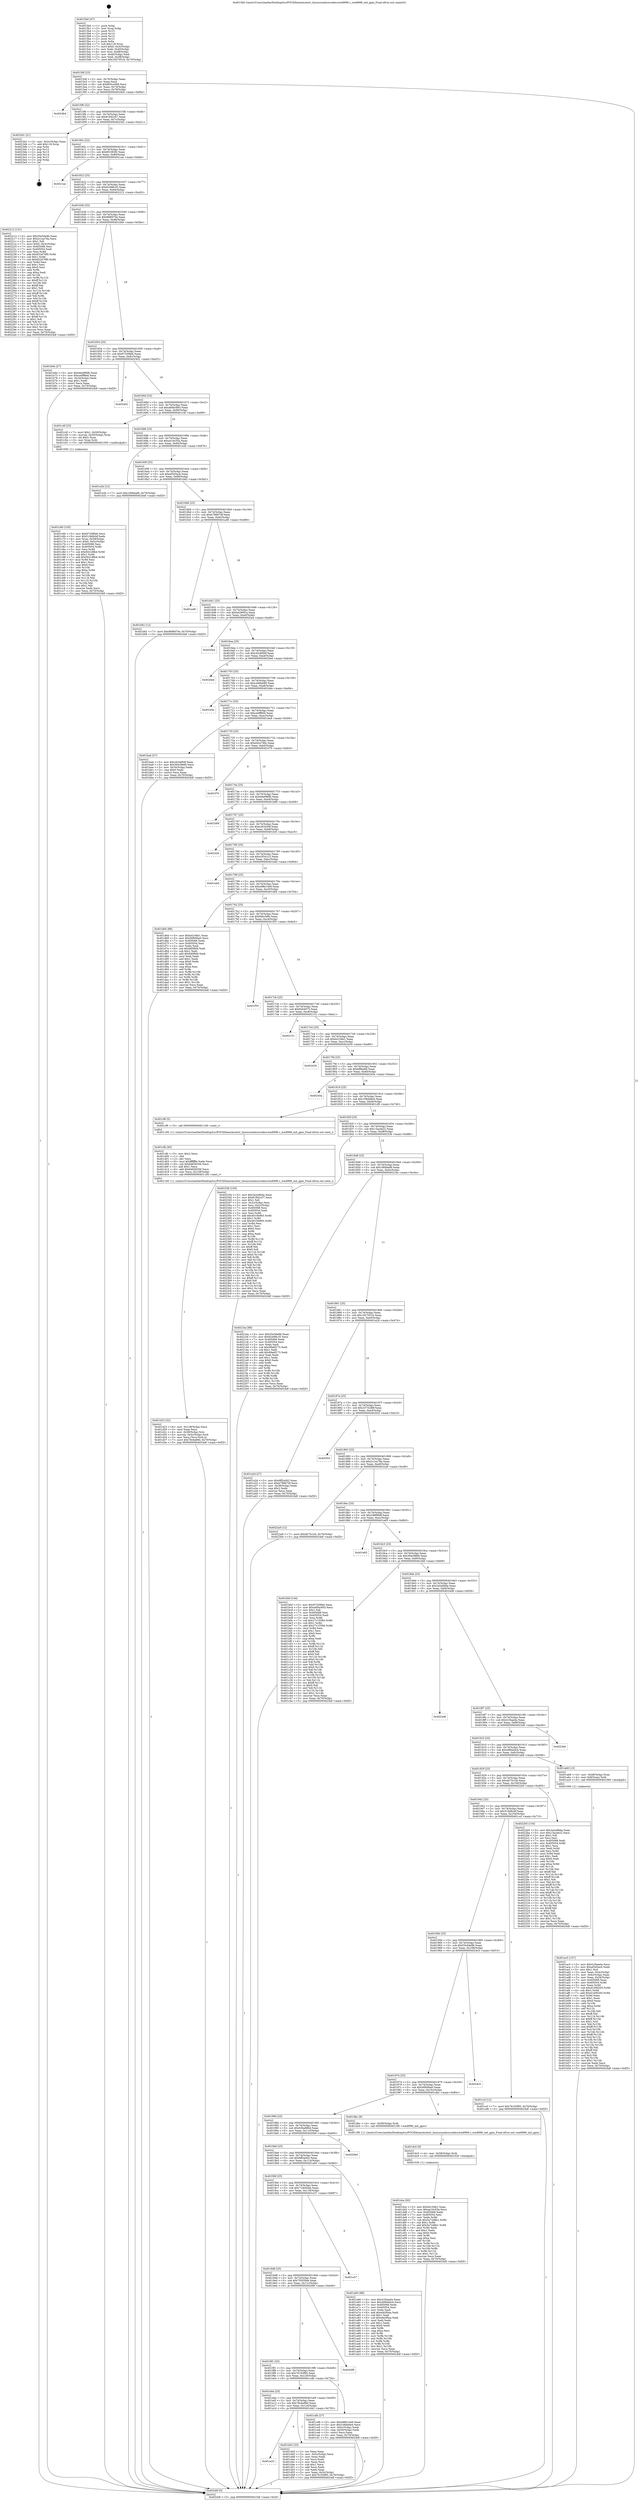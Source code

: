 digraph "0x4015b0" {
  label = "0x4015b0 (/mnt/c/Users/mathe/Desktop/tcc/POCII/binaries/extr_linuxsoundsoccodecswm8996.c_wm8996_init_gpio_Final-ollvm.out::main(0))"
  labelloc = "t"
  node[shape=record]

  Entry [label="",width=0.3,height=0.3,shape=circle,fillcolor=black,style=filled]
  "0x4015df" [label="{
     0x4015df [23]\l
     | [instrs]\l
     &nbsp;&nbsp;0x4015df \<+3\>: mov -0x70(%rbp),%eax\l
     &nbsp;&nbsp;0x4015e2 \<+2\>: mov %eax,%ecx\l
     &nbsp;&nbsp;0x4015e4 \<+6\>: sub $0x803ce588,%ecx\l
     &nbsp;&nbsp;0x4015ea \<+3\>: mov %eax,-0x74(%rbp)\l
     &nbsp;&nbsp;0x4015ed \<+3\>: mov %ecx,-0x78(%rbp)\l
     &nbsp;&nbsp;0x4015f0 \<+6\>: je 00000000004024b4 \<main+0xf04\>\l
  }"]
  "0x4024b4" [label="{
     0x4024b4\l
  }", style=dashed]
  "0x4015f6" [label="{
     0x4015f6 [22]\l
     | [instrs]\l
     &nbsp;&nbsp;0x4015f6 \<+5\>: jmp 00000000004015fb \<main+0x4b\>\l
     &nbsp;&nbsp;0x4015fb \<+3\>: mov -0x74(%rbp),%eax\l
     &nbsp;&nbsp;0x4015fe \<+5\>: sub $0x81842c07,%eax\l
     &nbsp;&nbsp;0x401603 \<+3\>: mov %eax,-0x7c(%rbp)\l
     &nbsp;&nbsp;0x401606 \<+6\>: je 00000000004023d1 \<main+0xe21\>\l
  }"]
  Exit [label="",width=0.3,height=0.3,shape=circle,fillcolor=black,style=filled,peripheries=2]
  "0x4023d1" [label="{
     0x4023d1 [21]\l
     | [instrs]\l
     &nbsp;&nbsp;0x4023d1 \<+3\>: mov -0x2c(%rbp),%eax\l
     &nbsp;&nbsp;0x4023d4 \<+7\>: add $0x118,%rsp\l
     &nbsp;&nbsp;0x4023db \<+1\>: pop %rbx\l
     &nbsp;&nbsp;0x4023dc \<+2\>: pop %r12\l
     &nbsp;&nbsp;0x4023de \<+2\>: pop %r13\l
     &nbsp;&nbsp;0x4023e0 \<+2\>: pop %r14\l
     &nbsp;&nbsp;0x4023e2 \<+2\>: pop %r15\l
     &nbsp;&nbsp;0x4023e4 \<+1\>: pop %rbp\l
     &nbsp;&nbsp;0x4023e5 \<+1\>: ret\l
  }"]
  "0x40160c" [label="{
     0x40160c [22]\l
     | [instrs]\l
     &nbsp;&nbsp;0x40160c \<+5\>: jmp 0000000000401611 \<main+0x61\>\l
     &nbsp;&nbsp;0x401611 \<+3\>: mov -0x74(%rbp),%eax\l
     &nbsp;&nbsp;0x401614 \<+5\>: sub $0x8f1083f2,%eax\l
     &nbsp;&nbsp;0x401619 \<+3\>: mov %eax,-0x80(%rbp)\l
     &nbsp;&nbsp;0x40161c \<+6\>: je 00000000004021ae \<main+0xbfe\>\l
  }"]
  "0x401dce" [label="{
     0x401dce [93]\l
     | [instrs]\l
     &nbsp;&nbsp;0x401dce \<+5\>: mov $0xb4194b1,%eax\l
     &nbsp;&nbsp;0x401dd3 \<+5\>: mov $0xae16c55a,%ecx\l
     &nbsp;&nbsp;0x401dd8 \<+7\>: mov 0x405068,%edx\l
     &nbsp;&nbsp;0x401ddf \<+7\>: mov 0x405054,%esi\l
     &nbsp;&nbsp;0x401de6 \<+3\>: mov %edx,%r8d\l
     &nbsp;&nbsp;0x401de9 \<+7\>: sub $0x5a72d8e1,%r8d\l
     &nbsp;&nbsp;0x401df0 \<+4\>: sub $0x1,%r8d\l
     &nbsp;&nbsp;0x401df4 \<+7\>: add $0x5a72d8e1,%r8d\l
     &nbsp;&nbsp;0x401dfb \<+4\>: imul %r8d,%edx\l
     &nbsp;&nbsp;0x401dff \<+3\>: and $0x1,%edx\l
     &nbsp;&nbsp;0x401e02 \<+3\>: cmp $0x0,%edx\l
     &nbsp;&nbsp;0x401e05 \<+4\>: sete %r9b\l
     &nbsp;&nbsp;0x401e09 \<+3\>: cmp $0xa,%esi\l
     &nbsp;&nbsp;0x401e0c \<+4\>: setl %r10b\l
     &nbsp;&nbsp;0x401e10 \<+3\>: mov %r9b,%r11b\l
     &nbsp;&nbsp;0x401e13 \<+3\>: and %r10b,%r11b\l
     &nbsp;&nbsp;0x401e16 \<+3\>: xor %r10b,%r9b\l
     &nbsp;&nbsp;0x401e19 \<+3\>: or %r9b,%r11b\l
     &nbsp;&nbsp;0x401e1c \<+4\>: test $0x1,%r11b\l
     &nbsp;&nbsp;0x401e20 \<+3\>: cmovne %ecx,%eax\l
     &nbsp;&nbsp;0x401e23 \<+3\>: mov %eax,-0x70(%rbp)\l
     &nbsp;&nbsp;0x401e26 \<+5\>: jmp 00000000004024df \<main+0xf2f\>\l
  }"]
  "0x4021ae" [label="{
     0x4021ae\l
  }", style=dashed]
  "0x401622" [label="{
     0x401622 [25]\l
     | [instrs]\l
     &nbsp;&nbsp;0x401622 \<+5\>: jmp 0000000000401627 \<main+0x77\>\l
     &nbsp;&nbsp;0x401627 \<+3\>: mov -0x74(%rbp),%eax\l
     &nbsp;&nbsp;0x40162a \<+5\>: sub $0x92498c35,%eax\l
     &nbsp;&nbsp;0x40162f \<+6\>: mov %eax,-0x84(%rbp)\l
     &nbsp;&nbsp;0x401635 \<+6\>: je 0000000000402212 \<main+0xc62\>\l
  }"]
  "0x401dc5" [label="{
     0x401dc5 [9]\l
     | [instrs]\l
     &nbsp;&nbsp;0x401dc5 \<+4\>: mov -0x58(%rbp),%rdi\l
     &nbsp;&nbsp;0x401dc9 \<+5\>: call 0000000000401030 \<free@plt\>\l
     | [calls]\l
     &nbsp;&nbsp;0x401030 \{1\} (unknown)\l
  }"]
  "0x402212" [label="{
     0x402212 [151]\l
     | [instrs]\l
     &nbsp;&nbsp;0x402212 \<+5\>: mov $0x55e5de9b,%eax\l
     &nbsp;&nbsp;0x402217 \<+5\>: mov $0x2c1ea78a,%ecx\l
     &nbsp;&nbsp;0x40221c \<+2\>: mov $0x1,%dl\l
     &nbsp;&nbsp;0x40221e \<+7\>: movl $0x0,-0x3c(%rbp)\l
     &nbsp;&nbsp;0x402225 \<+7\>: mov 0x405068,%esi\l
     &nbsp;&nbsp;0x40222c \<+7\>: mov 0x405054,%edi\l
     &nbsp;&nbsp;0x402233 \<+3\>: mov %esi,%r8d\l
     &nbsp;&nbsp;0x402236 \<+7\>: add $0x652d76f0,%r8d\l
     &nbsp;&nbsp;0x40223d \<+4\>: sub $0x1,%r8d\l
     &nbsp;&nbsp;0x402241 \<+7\>: sub $0x652d76f0,%r8d\l
     &nbsp;&nbsp;0x402248 \<+4\>: imul %r8d,%esi\l
     &nbsp;&nbsp;0x40224c \<+3\>: and $0x1,%esi\l
     &nbsp;&nbsp;0x40224f \<+3\>: cmp $0x0,%esi\l
     &nbsp;&nbsp;0x402252 \<+4\>: sete %r9b\l
     &nbsp;&nbsp;0x402256 \<+3\>: cmp $0xa,%edi\l
     &nbsp;&nbsp;0x402259 \<+4\>: setl %r10b\l
     &nbsp;&nbsp;0x40225d \<+3\>: mov %r9b,%r11b\l
     &nbsp;&nbsp;0x402260 \<+4\>: xor $0xff,%r11b\l
     &nbsp;&nbsp;0x402264 \<+3\>: mov %r10b,%bl\l
     &nbsp;&nbsp;0x402267 \<+3\>: xor $0xff,%bl\l
     &nbsp;&nbsp;0x40226a \<+3\>: xor $0x1,%dl\l
     &nbsp;&nbsp;0x40226d \<+3\>: mov %r11b,%r14b\l
     &nbsp;&nbsp;0x402270 \<+4\>: and $0xff,%r14b\l
     &nbsp;&nbsp;0x402274 \<+3\>: and %dl,%r9b\l
     &nbsp;&nbsp;0x402277 \<+3\>: mov %bl,%r15b\l
     &nbsp;&nbsp;0x40227a \<+4\>: and $0xff,%r15b\l
     &nbsp;&nbsp;0x40227e \<+3\>: and %dl,%r10b\l
     &nbsp;&nbsp;0x402281 \<+3\>: or %r9b,%r14b\l
     &nbsp;&nbsp;0x402284 \<+3\>: or %r10b,%r15b\l
     &nbsp;&nbsp;0x402287 \<+3\>: xor %r15b,%r14b\l
     &nbsp;&nbsp;0x40228a \<+3\>: or %bl,%r11b\l
     &nbsp;&nbsp;0x40228d \<+4\>: xor $0xff,%r11b\l
     &nbsp;&nbsp;0x402291 \<+3\>: or $0x1,%dl\l
     &nbsp;&nbsp;0x402294 \<+3\>: and %dl,%r11b\l
     &nbsp;&nbsp;0x402297 \<+3\>: or %r11b,%r14b\l
     &nbsp;&nbsp;0x40229a \<+4\>: test $0x1,%r14b\l
     &nbsp;&nbsp;0x40229e \<+3\>: cmovne %ecx,%eax\l
     &nbsp;&nbsp;0x4022a1 \<+3\>: mov %eax,-0x70(%rbp)\l
     &nbsp;&nbsp;0x4022a4 \<+5\>: jmp 00000000004024df \<main+0xf2f\>\l
  }"]
  "0x40163b" [label="{
     0x40163b [25]\l
     | [instrs]\l
     &nbsp;&nbsp;0x40163b \<+5\>: jmp 0000000000401640 \<main+0x90\>\l
     &nbsp;&nbsp;0x401640 \<+3\>: mov -0x74(%rbp),%eax\l
     &nbsp;&nbsp;0x401643 \<+5\>: sub $0x96f6970e,%eax\l
     &nbsp;&nbsp;0x401648 \<+6\>: mov %eax,-0x88(%rbp)\l
     &nbsp;&nbsp;0x40164e \<+6\>: je 0000000000401b6e \<main+0x5be\>\l
  }"]
  "0x401a23" [label="{
     0x401a23\l
  }", style=dashed]
  "0x401b6e" [label="{
     0x401b6e [27]\l
     | [instrs]\l
     &nbsp;&nbsp;0x401b6e \<+5\>: mov $0xdda996fb,%eax\l
     &nbsp;&nbsp;0x401b73 \<+5\>: mov $0xce0ff9dd,%ecx\l
     &nbsp;&nbsp;0x401b78 \<+3\>: mov -0x34(%rbp),%edx\l
     &nbsp;&nbsp;0x401b7b \<+3\>: cmp $0x1,%edx\l
     &nbsp;&nbsp;0x401b7e \<+3\>: cmovl %ecx,%eax\l
     &nbsp;&nbsp;0x401b81 \<+3\>: mov %eax,-0x70(%rbp)\l
     &nbsp;&nbsp;0x401b84 \<+5\>: jmp 00000000004024df \<main+0xf2f\>\l
  }"]
  "0x401654" [label="{
     0x401654 [25]\l
     | [instrs]\l
     &nbsp;&nbsp;0x401654 \<+5\>: jmp 0000000000401659 \<main+0xa9\>\l
     &nbsp;&nbsp;0x401659 \<+3\>: mov -0x74(%rbp),%eax\l
     &nbsp;&nbsp;0x40165c \<+5\>: sub $0x97209fa6,%eax\l
     &nbsp;&nbsp;0x401661 \<+6\>: mov %eax,-0x8c(%rbp)\l
     &nbsp;&nbsp;0x401667 \<+6\>: je 0000000000402402 \<main+0xe52\>\l
  }"]
  "0x401d43" [label="{
     0x401d43 [33]\l
     | [instrs]\l
     &nbsp;&nbsp;0x401d43 \<+2\>: xor %eax,%eax\l
     &nbsp;&nbsp;0x401d45 \<+3\>: mov -0x5c(%rbp),%ecx\l
     &nbsp;&nbsp;0x401d48 \<+2\>: mov %eax,%edx\l
     &nbsp;&nbsp;0x401d4a \<+2\>: sub %ecx,%edx\l
     &nbsp;&nbsp;0x401d4c \<+2\>: mov %eax,%ecx\l
     &nbsp;&nbsp;0x401d4e \<+3\>: sub $0x1,%ecx\l
     &nbsp;&nbsp;0x401d51 \<+2\>: add %ecx,%edx\l
     &nbsp;&nbsp;0x401d53 \<+2\>: sub %edx,%eax\l
     &nbsp;&nbsp;0x401d55 \<+3\>: mov %eax,-0x5c(%rbp)\l
     &nbsp;&nbsp;0x401d58 \<+7\>: movl $0x76193f95,-0x70(%rbp)\l
     &nbsp;&nbsp;0x401d5f \<+5\>: jmp 00000000004024df \<main+0xf2f\>\l
  }"]
  "0x402402" [label="{
     0x402402\l
  }", style=dashed]
  "0x40166d" [label="{
     0x40166d [25]\l
     | [instrs]\l
     &nbsp;&nbsp;0x40166d \<+5\>: jmp 0000000000401672 \<main+0xc2\>\l
     &nbsp;&nbsp;0x401672 \<+3\>: mov -0x74(%rbp),%eax\l
     &nbsp;&nbsp;0x401675 \<+5\>: sub $0xa60bc693,%eax\l
     &nbsp;&nbsp;0x40167a \<+6\>: mov %eax,-0x90(%rbp)\l
     &nbsp;&nbsp;0x401680 \<+6\>: je 0000000000401c4f \<main+0x69f\>\l
  }"]
  "0x401d23" [label="{
     0x401d23 [32]\l
     | [instrs]\l
     &nbsp;&nbsp;0x401d23 \<+6\>: mov -0x128(%rbp),%ecx\l
     &nbsp;&nbsp;0x401d29 \<+3\>: imul %eax,%ecx\l
     &nbsp;&nbsp;0x401d2c \<+4\>: mov -0x58(%rbp),%rsi\l
     &nbsp;&nbsp;0x401d30 \<+4\>: movslq -0x5c(%rbp),%rdi\l
     &nbsp;&nbsp;0x401d34 \<+3\>: mov %ecx,(%rsi,%rdi,4)\l
     &nbsp;&nbsp;0x401d37 \<+7\>: movl $0x78c6a99d,-0x70(%rbp)\l
     &nbsp;&nbsp;0x401d3e \<+5\>: jmp 00000000004024df \<main+0xf2f\>\l
  }"]
  "0x401c4f" [label="{
     0x401c4f [23]\l
     | [instrs]\l
     &nbsp;&nbsp;0x401c4f \<+7\>: movl $0x1,-0x50(%rbp)\l
     &nbsp;&nbsp;0x401c56 \<+4\>: movslq -0x50(%rbp),%rax\l
     &nbsp;&nbsp;0x401c5a \<+4\>: shl $0x2,%rax\l
     &nbsp;&nbsp;0x401c5e \<+3\>: mov %rax,%rdi\l
     &nbsp;&nbsp;0x401c61 \<+5\>: call 0000000000401050 \<malloc@plt\>\l
     | [calls]\l
     &nbsp;&nbsp;0x401050 \{1\} (unknown)\l
  }"]
  "0x401686" [label="{
     0x401686 [25]\l
     | [instrs]\l
     &nbsp;&nbsp;0x401686 \<+5\>: jmp 000000000040168b \<main+0xdb\>\l
     &nbsp;&nbsp;0x40168b \<+3\>: mov -0x74(%rbp),%eax\l
     &nbsp;&nbsp;0x40168e \<+5\>: sub $0xae16c55a,%eax\l
     &nbsp;&nbsp;0x401693 \<+6\>: mov %eax,-0x94(%rbp)\l
     &nbsp;&nbsp;0x401699 \<+6\>: je 0000000000401e2b \<main+0x87b\>\l
  }"]
  "0x401cfb" [label="{
     0x401cfb [40]\l
     | [instrs]\l
     &nbsp;&nbsp;0x401cfb \<+5\>: mov $0x2,%ecx\l
     &nbsp;&nbsp;0x401d00 \<+1\>: cltd\l
     &nbsp;&nbsp;0x401d01 \<+2\>: idiv %ecx\l
     &nbsp;&nbsp;0x401d03 \<+6\>: imul $0xfffffffe,%edx,%ecx\l
     &nbsp;&nbsp;0x401d09 \<+6\>: sub $0x64656356,%ecx\l
     &nbsp;&nbsp;0x401d0f \<+3\>: add $0x1,%ecx\l
     &nbsp;&nbsp;0x401d12 \<+6\>: add $0x64656356,%ecx\l
     &nbsp;&nbsp;0x401d18 \<+6\>: mov %ecx,-0x128(%rbp)\l
     &nbsp;&nbsp;0x401d1e \<+5\>: call 0000000000401160 \<next_i\>\l
     | [calls]\l
     &nbsp;&nbsp;0x401160 \{1\} (/mnt/c/Users/mathe/Desktop/tcc/POCII/binaries/extr_linuxsoundsoccodecswm8996.c_wm8996_init_gpio_Final-ollvm.out::next_i)\l
  }"]
  "0x401e2b" [label="{
     0x401e2b [12]\l
     | [instrs]\l
     &nbsp;&nbsp;0x401e2b \<+7\>: movl $0x180bbaf9,-0x70(%rbp)\l
     &nbsp;&nbsp;0x401e32 \<+5\>: jmp 00000000004024df \<main+0xf2f\>\l
  }"]
  "0x40169f" [label="{
     0x40169f [25]\l
     | [instrs]\l
     &nbsp;&nbsp;0x40169f \<+5\>: jmp 00000000004016a4 \<main+0xf4\>\l
     &nbsp;&nbsp;0x4016a4 \<+3\>: mov -0x74(%rbp),%eax\l
     &nbsp;&nbsp;0x4016a7 \<+5\>: sub $0xaf3d3acb,%eax\l
     &nbsp;&nbsp;0x4016ac \<+6\>: mov %eax,-0x98(%rbp)\l
     &nbsp;&nbsp;0x4016b2 \<+6\>: je 0000000000401b62 \<main+0x5b2\>\l
  }"]
  "0x401a0a" [label="{
     0x401a0a [25]\l
     | [instrs]\l
     &nbsp;&nbsp;0x401a0a \<+5\>: jmp 0000000000401a0f \<main+0x45f\>\l
     &nbsp;&nbsp;0x401a0f \<+3\>: mov -0x74(%rbp),%eax\l
     &nbsp;&nbsp;0x401a12 \<+5\>: sub $0x78c6a99d,%eax\l
     &nbsp;&nbsp;0x401a17 \<+6\>: mov %eax,-0x124(%rbp)\l
     &nbsp;&nbsp;0x401a1d \<+6\>: je 0000000000401d43 \<main+0x793\>\l
  }"]
  "0x401b62" [label="{
     0x401b62 [12]\l
     | [instrs]\l
     &nbsp;&nbsp;0x401b62 \<+7\>: movl $0x96f6970e,-0x70(%rbp)\l
     &nbsp;&nbsp;0x401b69 \<+5\>: jmp 00000000004024df \<main+0xf2f\>\l
  }"]
  "0x4016b8" [label="{
     0x4016b8 [25]\l
     | [instrs]\l
     &nbsp;&nbsp;0x4016b8 \<+5\>: jmp 00000000004016bd \<main+0x10d\>\l
     &nbsp;&nbsp;0x4016bd \<+3\>: mov -0x74(%rbp),%eax\l
     &nbsp;&nbsp;0x4016c0 \<+5\>: sub $0xb78867df,%eax\l
     &nbsp;&nbsp;0x4016c5 \<+6\>: mov %eax,-0x9c(%rbp)\l
     &nbsp;&nbsp;0x4016cb \<+6\>: je 0000000000401a48 \<main+0x498\>\l
  }"]
  "0x401cdb" [label="{
     0x401cdb [27]\l
     | [instrs]\l
     &nbsp;&nbsp;0x401cdb \<+5\>: mov $0xe98b14e9,%eax\l
     &nbsp;&nbsp;0x401ce0 \<+5\>: mov $0x108ddde4,%ecx\l
     &nbsp;&nbsp;0x401ce5 \<+3\>: mov -0x5c(%rbp),%edx\l
     &nbsp;&nbsp;0x401ce8 \<+3\>: cmp -0x50(%rbp),%edx\l
     &nbsp;&nbsp;0x401ceb \<+3\>: cmovl %ecx,%eax\l
     &nbsp;&nbsp;0x401cee \<+3\>: mov %eax,-0x70(%rbp)\l
     &nbsp;&nbsp;0x401cf1 \<+5\>: jmp 00000000004024df \<main+0xf2f\>\l
  }"]
  "0x401a48" [label="{
     0x401a48\l
  }", style=dashed]
  "0x4016d1" [label="{
     0x4016d1 [25]\l
     | [instrs]\l
     &nbsp;&nbsp;0x4016d1 \<+5\>: jmp 00000000004016d6 \<main+0x126\>\l
     &nbsp;&nbsp;0x4016d6 \<+3\>: mov -0x74(%rbp),%eax\l
     &nbsp;&nbsp;0x4016d9 \<+5\>: sub $0xba290f1a,%eax\l
     &nbsp;&nbsp;0x4016de \<+6\>: mov %eax,-0xa0(%rbp)\l
     &nbsp;&nbsp;0x4016e4 \<+6\>: je 00000000004020a4 \<main+0xaf4\>\l
  }"]
  "0x4019f1" [label="{
     0x4019f1 [25]\l
     | [instrs]\l
     &nbsp;&nbsp;0x4019f1 \<+5\>: jmp 00000000004019f6 \<main+0x446\>\l
     &nbsp;&nbsp;0x4019f6 \<+3\>: mov -0x74(%rbp),%eax\l
     &nbsp;&nbsp;0x4019f9 \<+5\>: sub $0x76193f95,%eax\l
     &nbsp;&nbsp;0x4019fe \<+6\>: mov %eax,-0x120(%rbp)\l
     &nbsp;&nbsp;0x401a04 \<+6\>: je 0000000000401cdb \<main+0x72b\>\l
  }"]
  "0x4020a4" [label="{
     0x4020a4\l
  }", style=dashed]
  "0x4016ea" [label="{
     0x4016ea [25]\l
     | [instrs]\l
     &nbsp;&nbsp;0x4016ea \<+5\>: jmp 00000000004016ef \<main+0x13f\>\l
     &nbsp;&nbsp;0x4016ef \<+3\>: mov -0x74(%rbp),%eax\l
     &nbsp;&nbsp;0x4016f2 \<+5\>: sub $0xc62dd94f,%eax\l
     &nbsp;&nbsp;0x4016f7 \<+6\>: mov %eax,-0xa4(%rbp)\l
     &nbsp;&nbsp;0x4016fd \<+6\>: je 00000000004020ed \<main+0xb3d\>\l
  }"]
  "0x4020f9" [label="{
     0x4020f9\l
  }", style=dashed]
  "0x4020ed" [label="{
     0x4020ed\l
  }", style=dashed]
  "0x401703" [label="{
     0x401703 [25]\l
     | [instrs]\l
     &nbsp;&nbsp;0x401703 \<+5\>: jmp 0000000000401708 \<main+0x158\>\l
     &nbsp;&nbsp;0x401708 \<+3\>: mov -0x74(%rbp),%eax\l
     &nbsp;&nbsp;0x40170b \<+5\>: sub $0xcd48ab89,%eax\l
     &nbsp;&nbsp;0x401710 \<+6\>: mov %eax,-0xa8(%rbp)\l
     &nbsp;&nbsp;0x401716 \<+6\>: je 000000000040244e \<main+0xe9e\>\l
  }"]
  "0x4019d8" [label="{
     0x4019d8 [25]\l
     | [instrs]\l
     &nbsp;&nbsp;0x4019d8 \<+5\>: jmp 00000000004019dd \<main+0x42d\>\l
     &nbsp;&nbsp;0x4019dd \<+3\>: mov -0x74(%rbp),%eax\l
     &nbsp;&nbsp;0x4019e0 \<+5\>: sub $0x75055bfe,%eax\l
     &nbsp;&nbsp;0x4019e5 \<+6\>: mov %eax,-0x11c(%rbp)\l
     &nbsp;&nbsp;0x4019eb \<+6\>: je 00000000004020f9 \<main+0xb49\>\l
  }"]
  "0x40244e" [label="{
     0x40244e\l
  }", style=dashed]
  "0x40171c" [label="{
     0x40171c [25]\l
     | [instrs]\l
     &nbsp;&nbsp;0x40171c \<+5\>: jmp 0000000000401721 \<main+0x171\>\l
     &nbsp;&nbsp;0x401721 \<+3\>: mov -0x74(%rbp),%eax\l
     &nbsp;&nbsp;0x401724 \<+5\>: sub $0xce0ff9dd,%eax\l
     &nbsp;&nbsp;0x401729 \<+6\>: mov %eax,-0xac(%rbp)\l
     &nbsp;&nbsp;0x40172f \<+6\>: je 0000000000401ba4 \<main+0x5f4\>\l
  }"]
  "0x401e37" [label="{
     0x401e37\l
  }", style=dashed]
  "0x401ba4" [label="{
     0x401ba4 [27]\l
     | [instrs]\l
     &nbsp;&nbsp;0x401ba4 \<+5\>: mov $0xc62dd94f,%eax\l
     &nbsp;&nbsp;0x401ba9 \<+5\>: mov $0x364c9666,%ecx\l
     &nbsp;&nbsp;0x401bae \<+3\>: mov -0x34(%rbp),%edx\l
     &nbsp;&nbsp;0x401bb1 \<+3\>: cmp $0x0,%edx\l
     &nbsp;&nbsp;0x401bb4 \<+3\>: cmove %ecx,%eax\l
     &nbsp;&nbsp;0x401bb7 \<+3\>: mov %eax,-0x70(%rbp)\l
     &nbsp;&nbsp;0x401bba \<+5\>: jmp 00000000004024df \<main+0xf2f\>\l
  }"]
  "0x401735" [label="{
     0x401735 [25]\l
     | [instrs]\l
     &nbsp;&nbsp;0x401735 \<+5\>: jmp 000000000040173a \<main+0x18a\>\l
     &nbsp;&nbsp;0x40173a \<+3\>: mov -0x74(%rbp),%eax\l
     &nbsp;&nbsp;0x40173d \<+5\>: sub $0xd42e79dc,%eax\l
     &nbsp;&nbsp;0x401742 \<+6\>: mov %eax,-0xb0(%rbp)\l
     &nbsp;&nbsp;0x401748 \<+6\>: je 0000000000401f70 \<main+0x9c0\>\l
  }"]
  "0x401c66" [label="{
     0x401c66 [105]\l
     | [instrs]\l
     &nbsp;&nbsp;0x401c66 \<+5\>: mov $0x97209fa6,%ecx\l
     &nbsp;&nbsp;0x401c6b \<+5\>: mov $0x518d6cbf,%edx\l
     &nbsp;&nbsp;0x401c70 \<+4\>: mov %rax,-0x58(%rbp)\l
     &nbsp;&nbsp;0x401c74 \<+7\>: movl $0x0,-0x5c(%rbp)\l
     &nbsp;&nbsp;0x401c7b \<+7\>: mov 0x405068,%esi\l
     &nbsp;&nbsp;0x401c82 \<+8\>: mov 0x405054,%r8d\l
     &nbsp;&nbsp;0x401c8a \<+3\>: mov %esi,%r9d\l
     &nbsp;&nbsp;0x401c8d \<+7\>: sub $0xf441d8b4,%r9d\l
     &nbsp;&nbsp;0x401c94 \<+4\>: sub $0x1,%r9d\l
     &nbsp;&nbsp;0x401c98 \<+7\>: add $0xf441d8b4,%r9d\l
     &nbsp;&nbsp;0x401c9f \<+4\>: imul %r9d,%esi\l
     &nbsp;&nbsp;0x401ca3 \<+3\>: and $0x1,%esi\l
     &nbsp;&nbsp;0x401ca6 \<+3\>: cmp $0x0,%esi\l
     &nbsp;&nbsp;0x401ca9 \<+4\>: sete %r10b\l
     &nbsp;&nbsp;0x401cad \<+4\>: cmp $0xa,%r8d\l
     &nbsp;&nbsp;0x401cb1 \<+4\>: setl %r11b\l
     &nbsp;&nbsp;0x401cb5 \<+3\>: mov %r10b,%bl\l
     &nbsp;&nbsp;0x401cb8 \<+3\>: and %r11b,%bl\l
     &nbsp;&nbsp;0x401cbb \<+3\>: xor %r11b,%r10b\l
     &nbsp;&nbsp;0x401cbe \<+3\>: or %r10b,%bl\l
     &nbsp;&nbsp;0x401cc1 \<+3\>: test $0x1,%bl\l
     &nbsp;&nbsp;0x401cc4 \<+3\>: cmovne %edx,%ecx\l
     &nbsp;&nbsp;0x401cc7 \<+3\>: mov %ecx,-0x70(%rbp)\l
     &nbsp;&nbsp;0x401cca \<+5\>: jmp 00000000004024df \<main+0xf2f\>\l
  }"]
  "0x401f70" [label="{
     0x401f70\l
  }", style=dashed]
  "0x40174e" [label="{
     0x40174e [25]\l
     | [instrs]\l
     &nbsp;&nbsp;0x40174e \<+5\>: jmp 0000000000401753 \<main+0x1a3\>\l
     &nbsp;&nbsp;0x401753 \<+3\>: mov -0x74(%rbp),%eax\l
     &nbsp;&nbsp;0x401756 \<+5\>: sub $0xdda996fb,%eax\l
     &nbsp;&nbsp;0x40175b \<+6\>: mov %eax,-0xb4(%rbp)\l
     &nbsp;&nbsp;0x401761 \<+6\>: je 0000000000401b89 \<main+0x5d9\>\l
  }"]
  "0x401ac5" [label="{
     0x401ac5 [157]\l
     | [instrs]\l
     &nbsp;&nbsp;0x401ac5 \<+5\>: mov $0x41f4aa0a,%ecx\l
     &nbsp;&nbsp;0x401aca \<+5\>: mov $0xaf3d3acb,%edx\l
     &nbsp;&nbsp;0x401acf \<+3\>: mov $0x1,%sil\l
     &nbsp;&nbsp;0x401ad2 \<+3\>: mov %eax,-0x4c(%rbp)\l
     &nbsp;&nbsp;0x401ad5 \<+3\>: mov -0x4c(%rbp),%eax\l
     &nbsp;&nbsp;0x401ad8 \<+3\>: mov %eax,-0x34(%rbp)\l
     &nbsp;&nbsp;0x401adb \<+7\>: mov 0x405068,%eax\l
     &nbsp;&nbsp;0x401ae2 \<+8\>: mov 0x405054,%r8d\l
     &nbsp;&nbsp;0x401aea \<+3\>: mov %eax,%r9d\l
     &nbsp;&nbsp;0x401aed \<+7\>: sub $0xd1406205,%r9d\l
     &nbsp;&nbsp;0x401af4 \<+4\>: sub $0x1,%r9d\l
     &nbsp;&nbsp;0x401af8 \<+7\>: add $0xd1406205,%r9d\l
     &nbsp;&nbsp;0x401aff \<+4\>: imul %r9d,%eax\l
     &nbsp;&nbsp;0x401b03 \<+3\>: and $0x1,%eax\l
     &nbsp;&nbsp;0x401b06 \<+3\>: cmp $0x0,%eax\l
     &nbsp;&nbsp;0x401b09 \<+4\>: sete %r10b\l
     &nbsp;&nbsp;0x401b0d \<+4\>: cmp $0xa,%r8d\l
     &nbsp;&nbsp;0x401b11 \<+4\>: setl %r11b\l
     &nbsp;&nbsp;0x401b15 \<+3\>: mov %r10b,%bl\l
     &nbsp;&nbsp;0x401b18 \<+3\>: xor $0xff,%bl\l
     &nbsp;&nbsp;0x401b1b \<+3\>: mov %r11b,%r14b\l
     &nbsp;&nbsp;0x401b1e \<+4\>: xor $0xff,%r14b\l
     &nbsp;&nbsp;0x401b22 \<+4\>: xor $0x1,%sil\l
     &nbsp;&nbsp;0x401b26 \<+3\>: mov %bl,%r15b\l
     &nbsp;&nbsp;0x401b29 \<+4\>: and $0xff,%r15b\l
     &nbsp;&nbsp;0x401b2d \<+3\>: and %sil,%r10b\l
     &nbsp;&nbsp;0x401b30 \<+3\>: mov %r14b,%r12b\l
     &nbsp;&nbsp;0x401b33 \<+4\>: and $0xff,%r12b\l
     &nbsp;&nbsp;0x401b37 \<+3\>: and %sil,%r11b\l
     &nbsp;&nbsp;0x401b3a \<+3\>: or %r10b,%r15b\l
     &nbsp;&nbsp;0x401b3d \<+3\>: or %r11b,%r12b\l
     &nbsp;&nbsp;0x401b40 \<+3\>: xor %r12b,%r15b\l
     &nbsp;&nbsp;0x401b43 \<+3\>: or %r14b,%bl\l
     &nbsp;&nbsp;0x401b46 \<+3\>: xor $0xff,%bl\l
     &nbsp;&nbsp;0x401b49 \<+4\>: or $0x1,%sil\l
     &nbsp;&nbsp;0x401b4d \<+3\>: and %sil,%bl\l
     &nbsp;&nbsp;0x401b50 \<+3\>: or %bl,%r15b\l
     &nbsp;&nbsp;0x401b53 \<+4\>: test $0x1,%r15b\l
     &nbsp;&nbsp;0x401b57 \<+3\>: cmovne %edx,%ecx\l
     &nbsp;&nbsp;0x401b5a \<+3\>: mov %ecx,-0x70(%rbp)\l
     &nbsp;&nbsp;0x401b5d \<+5\>: jmp 00000000004024df \<main+0xf2f\>\l
  }"]
  "0x401b89" [label="{
     0x401b89\l
  }", style=dashed]
  "0x401767" [label="{
     0x401767 [25]\l
     | [instrs]\l
     &nbsp;&nbsp;0x401767 \<+5\>: jmp 000000000040176c \<main+0x1bc\>\l
     &nbsp;&nbsp;0x40176c \<+3\>: mov -0x74(%rbp),%eax\l
     &nbsp;&nbsp;0x40176f \<+5\>: sub $0xe263d34f,%eax\l
     &nbsp;&nbsp;0x401774 \<+6\>: mov %eax,-0xb8(%rbp)\l
     &nbsp;&nbsp;0x40177a \<+6\>: je 0000000000401fc8 \<main+0xa18\>\l
  }"]
  "0x4019bf" [label="{
     0x4019bf [25]\l
     | [instrs]\l
     &nbsp;&nbsp;0x4019bf \<+5\>: jmp 00000000004019c4 \<main+0x414\>\l
     &nbsp;&nbsp;0x4019c4 \<+3\>: mov -0x74(%rbp),%eax\l
     &nbsp;&nbsp;0x4019c7 \<+5\>: sub $0x71d040ab,%eax\l
     &nbsp;&nbsp;0x4019cc \<+6\>: mov %eax,-0x118(%rbp)\l
     &nbsp;&nbsp;0x4019d2 \<+6\>: je 0000000000401e37 \<main+0x887\>\l
  }"]
  "0x401fc8" [label="{
     0x401fc8\l
  }", style=dashed]
  "0x401780" [label="{
     0x401780 [25]\l
     | [instrs]\l
     &nbsp;&nbsp;0x401780 \<+5\>: jmp 0000000000401785 \<main+0x1d5\>\l
     &nbsp;&nbsp;0x401785 \<+3\>: mov -0x74(%rbp),%eax\l
     &nbsp;&nbsp;0x401788 \<+5\>: sub $0xe3f341c3,%eax\l
     &nbsp;&nbsp;0x40178d \<+6\>: mov %eax,-0xbc(%rbp)\l
     &nbsp;&nbsp;0x401793 \<+6\>: je 0000000000401ebd \<main+0x90d\>\l
  }"]
  "0x401a60" [label="{
     0x401a60 [88]\l
     | [instrs]\l
     &nbsp;&nbsp;0x401a60 \<+5\>: mov $0x41f4aa0a,%eax\l
     &nbsp;&nbsp;0x401a65 \<+5\>: mov $0x4984d4c4,%ecx\l
     &nbsp;&nbsp;0x401a6a \<+7\>: mov 0x405068,%edx\l
     &nbsp;&nbsp;0x401a71 \<+7\>: mov 0x405054,%esi\l
     &nbsp;&nbsp;0x401a78 \<+2\>: mov %edx,%edi\l
     &nbsp;&nbsp;0x401a7a \<+6\>: add $0xefa5f0aa,%edi\l
     &nbsp;&nbsp;0x401a80 \<+3\>: sub $0x1,%edi\l
     &nbsp;&nbsp;0x401a83 \<+6\>: sub $0xefa5f0aa,%edi\l
     &nbsp;&nbsp;0x401a89 \<+3\>: imul %edi,%edx\l
     &nbsp;&nbsp;0x401a8c \<+3\>: and $0x1,%edx\l
     &nbsp;&nbsp;0x401a8f \<+3\>: cmp $0x0,%edx\l
     &nbsp;&nbsp;0x401a92 \<+4\>: sete %r8b\l
     &nbsp;&nbsp;0x401a96 \<+3\>: cmp $0xa,%esi\l
     &nbsp;&nbsp;0x401a99 \<+4\>: setl %r9b\l
     &nbsp;&nbsp;0x401a9d \<+3\>: mov %r8b,%r10b\l
     &nbsp;&nbsp;0x401aa0 \<+3\>: and %r9b,%r10b\l
     &nbsp;&nbsp;0x401aa3 \<+3\>: xor %r9b,%r8b\l
     &nbsp;&nbsp;0x401aa6 \<+3\>: or %r8b,%r10b\l
     &nbsp;&nbsp;0x401aa9 \<+4\>: test $0x1,%r10b\l
     &nbsp;&nbsp;0x401aad \<+3\>: cmovne %ecx,%eax\l
     &nbsp;&nbsp;0x401ab0 \<+3\>: mov %eax,-0x70(%rbp)\l
     &nbsp;&nbsp;0x401ab3 \<+5\>: jmp 00000000004024df \<main+0xf2f\>\l
  }"]
  "0x401ebd" [label="{
     0x401ebd\l
  }", style=dashed]
  "0x401799" [label="{
     0x401799 [25]\l
     | [instrs]\l
     &nbsp;&nbsp;0x401799 \<+5\>: jmp 000000000040179e \<main+0x1ee\>\l
     &nbsp;&nbsp;0x40179e \<+3\>: mov -0x74(%rbp),%eax\l
     &nbsp;&nbsp;0x4017a1 \<+5\>: sub $0xe98b14e9,%eax\l
     &nbsp;&nbsp;0x4017a6 \<+6\>: mov %eax,-0xc0(%rbp)\l
     &nbsp;&nbsp;0x4017ac \<+6\>: je 0000000000401d64 \<main+0x7b4\>\l
  }"]
  "0x4019a6" [label="{
     0x4019a6 [25]\l
     | [instrs]\l
     &nbsp;&nbsp;0x4019a6 \<+5\>: jmp 00000000004019ab \<main+0x3fb\>\l
     &nbsp;&nbsp;0x4019ab \<+3\>: mov -0x74(%rbp),%eax\l
     &nbsp;&nbsp;0x4019ae \<+5\>: sub $0x6ff2a0d2,%eax\l
     &nbsp;&nbsp;0x4019b3 \<+6\>: mov %eax,-0x114(%rbp)\l
     &nbsp;&nbsp;0x4019b9 \<+6\>: je 0000000000401a60 \<main+0x4b0\>\l
  }"]
  "0x401d64" [label="{
     0x401d64 [88]\l
     | [instrs]\l
     &nbsp;&nbsp;0x401d64 \<+5\>: mov $0xb4194b1,%eax\l
     &nbsp;&nbsp;0x401d69 \<+5\>: mov $0x56f00ba0,%ecx\l
     &nbsp;&nbsp;0x401d6e \<+7\>: mov 0x405068,%edx\l
     &nbsp;&nbsp;0x401d75 \<+7\>: mov 0x405054,%esi\l
     &nbsp;&nbsp;0x401d7c \<+2\>: mov %edx,%edi\l
     &nbsp;&nbsp;0x401d7e \<+6\>: sub $0x9d0fbf4,%edi\l
     &nbsp;&nbsp;0x401d84 \<+3\>: sub $0x1,%edi\l
     &nbsp;&nbsp;0x401d87 \<+6\>: add $0x9d0fbf4,%edi\l
     &nbsp;&nbsp;0x401d8d \<+3\>: imul %edi,%edx\l
     &nbsp;&nbsp;0x401d90 \<+3\>: and $0x1,%edx\l
     &nbsp;&nbsp;0x401d93 \<+3\>: cmp $0x0,%edx\l
     &nbsp;&nbsp;0x401d96 \<+4\>: sete %r8b\l
     &nbsp;&nbsp;0x401d9a \<+3\>: cmp $0xa,%esi\l
     &nbsp;&nbsp;0x401d9d \<+4\>: setl %r9b\l
     &nbsp;&nbsp;0x401da1 \<+3\>: mov %r8b,%r10b\l
     &nbsp;&nbsp;0x401da4 \<+3\>: and %r9b,%r10b\l
     &nbsp;&nbsp;0x401da7 \<+3\>: xor %r9b,%r8b\l
     &nbsp;&nbsp;0x401daa \<+3\>: or %r8b,%r10b\l
     &nbsp;&nbsp;0x401dad \<+4\>: test $0x1,%r10b\l
     &nbsp;&nbsp;0x401db1 \<+3\>: cmovne %ecx,%eax\l
     &nbsp;&nbsp;0x401db4 \<+3\>: mov %eax,-0x70(%rbp)\l
     &nbsp;&nbsp;0x401db7 \<+5\>: jmp 00000000004024df \<main+0xf2f\>\l
  }"]
  "0x4017b2" [label="{
     0x4017b2 [25]\l
     | [instrs]\l
     &nbsp;&nbsp;0x4017b2 \<+5\>: jmp 00000000004017b7 \<main+0x207\>\l
     &nbsp;&nbsp;0x4017b7 \<+3\>: mov -0x74(%rbp),%eax\l
     &nbsp;&nbsp;0x4017ba \<+5\>: sub $0xf46c56fe,%eax\l
     &nbsp;&nbsp;0x4017bf \<+6\>: mov %eax,-0xc4(%rbp)\l
     &nbsp;&nbsp;0x4017c5 \<+6\>: je 0000000000401f55 \<main+0x9a5\>\l
  }"]
  "0x4020b0" [label="{
     0x4020b0\l
  }", style=dashed]
  "0x401f55" [label="{
     0x401f55\l
  }", style=dashed]
  "0x4017cb" [label="{
     0x4017cb [25]\l
     | [instrs]\l
     &nbsp;&nbsp;0x4017cb \<+5\>: jmp 00000000004017d0 \<main+0x220\>\l
     &nbsp;&nbsp;0x4017d0 \<+3\>: mov -0x74(%rbp),%eax\l
     &nbsp;&nbsp;0x4017d3 \<+5\>: sub $0x82b4075,%eax\l
     &nbsp;&nbsp;0x4017d8 \<+6\>: mov %eax,-0xc8(%rbp)\l
     &nbsp;&nbsp;0x4017de \<+6\>: je 0000000000402151 \<main+0xba1\>\l
  }"]
  "0x40198d" [label="{
     0x40198d [25]\l
     | [instrs]\l
     &nbsp;&nbsp;0x40198d \<+5\>: jmp 0000000000401992 \<main+0x3e2\>\l
     &nbsp;&nbsp;0x401992 \<+3\>: mov -0x74(%rbp),%eax\l
     &nbsp;&nbsp;0x401995 \<+5\>: sub $0x636a886d,%eax\l
     &nbsp;&nbsp;0x40199a \<+6\>: mov %eax,-0x110(%rbp)\l
     &nbsp;&nbsp;0x4019a0 \<+6\>: je 00000000004020b0 \<main+0xb00\>\l
  }"]
  "0x402151" [label="{
     0x402151\l
  }", style=dashed]
  "0x4017e4" [label="{
     0x4017e4 [25]\l
     | [instrs]\l
     &nbsp;&nbsp;0x4017e4 \<+5\>: jmp 00000000004017e9 \<main+0x239\>\l
     &nbsp;&nbsp;0x4017e9 \<+3\>: mov -0x74(%rbp),%eax\l
     &nbsp;&nbsp;0x4017ec \<+5\>: sub $0xb4194b1,%eax\l
     &nbsp;&nbsp;0x4017f1 \<+6\>: mov %eax,-0xcc(%rbp)\l
     &nbsp;&nbsp;0x4017f7 \<+6\>: je 0000000000402430 \<main+0xe80\>\l
  }"]
  "0x401dbc" [label="{
     0x401dbc [9]\l
     | [instrs]\l
     &nbsp;&nbsp;0x401dbc \<+4\>: mov -0x58(%rbp),%rdi\l
     &nbsp;&nbsp;0x401dc0 \<+5\>: call 00000000004013f0 \<wm8996_init_gpio\>\l
     | [calls]\l
     &nbsp;&nbsp;0x4013f0 \{1\} (/mnt/c/Users/mathe/Desktop/tcc/POCII/binaries/extr_linuxsoundsoccodecswm8996.c_wm8996_init_gpio_Final-ollvm.out::wm8996_init_gpio)\l
  }"]
  "0x402430" [label="{
     0x402430\l
  }", style=dashed]
  "0x4017fd" [label="{
     0x4017fd [25]\l
     | [instrs]\l
     &nbsp;&nbsp;0x4017fd \<+5\>: jmp 0000000000401802 \<main+0x252\>\l
     &nbsp;&nbsp;0x401802 \<+3\>: mov -0x74(%rbp),%eax\l
     &nbsp;&nbsp;0x401805 \<+5\>: sub $0xbf8ba66,%eax\l
     &nbsp;&nbsp;0x40180a \<+6\>: mov %eax,-0xd0(%rbp)\l
     &nbsp;&nbsp;0x401810 \<+6\>: je 000000000040245a \<main+0xeaa\>\l
  }"]
  "0x401974" [label="{
     0x401974 [25]\l
     | [instrs]\l
     &nbsp;&nbsp;0x401974 \<+5\>: jmp 0000000000401979 \<main+0x3c9\>\l
     &nbsp;&nbsp;0x401979 \<+3\>: mov -0x74(%rbp),%eax\l
     &nbsp;&nbsp;0x40197c \<+5\>: sub $0x56f00ba0,%eax\l
     &nbsp;&nbsp;0x401981 \<+6\>: mov %eax,-0x10c(%rbp)\l
     &nbsp;&nbsp;0x401987 \<+6\>: je 0000000000401dbc \<main+0x80c\>\l
  }"]
  "0x40245a" [label="{
     0x40245a\l
  }", style=dashed]
  "0x401816" [label="{
     0x401816 [25]\l
     | [instrs]\l
     &nbsp;&nbsp;0x401816 \<+5\>: jmp 000000000040181b \<main+0x26b\>\l
     &nbsp;&nbsp;0x40181b \<+3\>: mov -0x74(%rbp),%eax\l
     &nbsp;&nbsp;0x40181e \<+5\>: sub $0x108ddde4,%eax\l
     &nbsp;&nbsp;0x401823 \<+6\>: mov %eax,-0xd4(%rbp)\l
     &nbsp;&nbsp;0x401829 \<+6\>: je 0000000000401cf6 \<main+0x746\>\l
  }"]
  "0x4024c5" [label="{
     0x4024c5\l
  }", style=dashed]
  "0x401cf6" [label="{
     0x401cf6 [5]\l
     | [instrs]\l
     &nbsp;&nbsp;0x401cf6 \<+5\>: call 0000000000401160 \<next_i\>\l
     | [calls]\l
     &nbsp;&nbsp;0x401160 \{1\} (/mnt/c/Users/mathe/Desktop/tcc/POCII/binaries/extr_linuxsoundsoccodecswm8996.c_wm8996_init_gpio_Final-ollvm.out::next_i)\l
  }"]
  "0x40182f" [label="{
     0x40182f [25]\l
     | [instrs]\l
     &nbsp;&nbsp;0x40182f \<+5\>: jmp 0000000000401834 \<main+0x284\>\l
     &nbsp;&nbsp;0x401834 \<+3\>: mov -0x74(%rbp),%eax\l
     &nbsp;&nbsp;0x401837 \<+5\>: sub $0x13acde22,%eax\l
     &nbsp;&nbsp;0x40183c \<+6\>: mov %eax,-0xd8(%rbp)\l
     &nbsp;&nbsp;0x401842 \<+6\>: je 000000000040233b \<main+0xd8b\>\l
  }"]
  "0x40195b" [label="{
     0x40195b [25]\l
     | [instrs]\l
     &nbsp;&nbsp;0x40195b \<+5\>: jmp 0000000000401960 \<main+0x3b0\>\l
     &nbsp;&nbsp;0x401960 \<+3\>: mov -0x74(%rbp),%eax\l
     &nbsp;&nbsp;0x401963 \<+5\>: sub $0x55e5de9b,%eax\l
     &nbsp;&nbsp;0x401968 \<+6\>: mov %eax,-0x108(%rbp)\l
     &nbsp;&nbsp;0x40196e \<+6\>: je 00000000004024c5 \<main+0xf15\>\l
  }"]
  "0x40233b" [label="{
     0x40233b [150]\l
     | [instrs]\l
     &nbsp;&nbsp;0x40233b \<+5\>: mov $0x3a2a96da,%eax\l
     &nbsp;&nbsp;0x402340 \<+5\>: mov $0x81842c07,%ecx\l
     &nbsp;&nbsp;0x402345 \<+2\>: mov $0x1,%dl\l
     &nbsp;&nbsp;0x402347 \<+3\>: mov -0x3c(%rbp),%esi\l
     &nbsp;&nbsp;0x40234a \<+3\>: mov %esi,-0x2c(%rbp)\l
     &nbsp;&nbsp;0x40234d \<+7\>: mov 0x405068,%esi\l
     &nbsp;&nbsp;0x402354 \<+7\>: mov 0x405054,%edi\l
     &nbsp;&nbsp;0x40235b \<+3\>: mov %esi,%r8d\l
     &nbsp;&nbsp;0x40235e \<+7\>: add $0x4010b965,%r8d\l
     &nbsp;&nbsp;0x402365 \<+4\>: sub $0x1,%r8d\l
     &nbsp;&nbsp;0x402369 \<+7\>: sub $0x4010b965,%r8d\l
     &nbsp;&nbsp;0x402370 \<+4\>: imul %r8d,%esi\l
     &nbsp;&nbsp;0x402374 \<+3\>: and $0x1,%esi\l
     &nbsp;&nbsp;0x402377 \<+3\>: cmp $0x0,%esi\l
     &nbsp;&nbsp;0x40237a \<+4\>: sete %r9b\l
     &nbsp;&nbsp;0x40237e \<+3\>: cmp $0xa,%edi\l
     &nbsp;&nbsp;0x402381 \<+4\>: setl %r10b\l
     &nbsp;&nbsp;0x402385 \<+3\>: mov %r9b,%r11b\l
     &nbsp;&nbsp;0x402388 \<+4\>: xor $0xff,%r11b\l
     &nbsp;&nbsp;0x40238c \<+3\>: mov %r10b,%bl\l
     &nbsp;&nbsp;0x40238f \<+3\>: xor $0xff,%bl\l
     &nbsp;&nbsp;0x402392 \<+3\>: xor $0x0,%dl\l
     &nbsp;&nbsp;0x402395 \<+3\>: mov %r11b,%r14b\l
     &nbsp;&nbsp;0x402398 \<+4\>: and $0x0,%r14b\l
     &nbsp;&nbsp;0x40239c \<+3\>: and %dl,%r9b\l
     &nbsp;&nbsp;0x40239f \<+3\>: mov %bl,%r15b\l
     &nbsp;&nbsp;0x4023a2 \<+4\>: and $0x0,%r15b\l
     &nbsp;&nbsp;0x4023a6 \<+3\>: and %dl,%r10b\l
     &nbsp;&nbsp;0x4023a9 \<+3\>: or %r9b,%r14b\l
     &nbsp;&nbsp;0x4023ac \<+3\>: or %r10b,%r15b\l
     &nbsp;&nbsp;0x4023af \<+3\>: xor %r15b,%r14b\l
     &nbsp;&nbsp;0x4023b2 \<+3\>: or %bl,%r11b\l
     &nbsp;&nbsp;0x4023b5 \<+4\>: xor $0xff,%r11b\l
     &nbsp;&nbsp;0x4023b9 \<+3\>: or $0x0,%dl\l
     &nbsp;&nbsp;0x4023bc \<+3\>: and %dl,%r11b\l
     &nbsp;&nbsp;0x4023bf \<+3\>: or %r11b,%r14b\l
     &nbsp;&nbsp;0x4023c2 \<+4\>: test $0x1,%r14b\l
     &nbsp;&nbsp;0x4023c6 \<+3\>: cmovne %ecx,%eax\l
     &nbsp;&nbsp;0x4023c9 \<+3\>: mov %eax,-0x70(%rbp)\l
     &nbsp;&nbsp;0x4023cc \<+5\>: jmp 00000000004024df \<main+0xf2f\>\l
  }"]
  "0x401848" [label="{
     0x401848 [25]\l
     | [instrs]\l
     &nbsp;&nbsp;0x401848 \<+5\>: jmp 000000000040184d \<main+0x29d\>\l
     &nbsp;&nbsp;0x40184d \<+3\>: mov -0x74(%rbp),%eax\l
     &nbsp;&nbsp;0x401850 \<+5\>: sub $0x180bbaf9,%eax\l
     &nbsp;&nbsp;0x401855 \<+6\>: mov %eax,-0xdc(%rbp)\l
     &nbsp;&nbsp;0x40185b \<+6\>: je 00000000004021ba \<main+0xc0a\>\l
  }"]
  "0x401ccf" [label="{
     0x401ccf [12]\l
     | [instrs]\l
     &nbsp;&nbsp;0x401ccf \<+7\>: movl $0x76193f95,-0x70(%rbp)\l
     &nbsp;&nbsp;0x401cd6 \<+5\>: jmp 00000000004024df \<main+0xf2f\>\l
  }"]
  "0x4021ba" [label="{
     0x4021ba [88]\l
     | [instrs]\l
     &nbsp;&nbsp;0x4021ba \<+5\>: mov $0x55e5de9b,%eax\l
     &nbsp;&nbsp;0x4021bf \<+5\>: mov $0x92498c35,%ecx\l
     &nbsp;&nbsp;0x4021c4 \<+7\>: mov 0x405068,%edx\l
     &nbsp;&nbsp;0x4021cb \<+7\>: mov 0x405054,%esi\l
     &nbsp;&nbsp;0x4021d2 \<+2\>: mov %edx,%edi\l
     &nbsp;&nbsp;0x4021d4 \<+6\>: sub $0x99a6f173,%edi\l
     &nbsp;&nbsp;0x4021da \<+3\>: sub $0x1,%edi\l
     &nbsp;&nbsp;0x4021dd \<+6\>: add $0x99a6f173,%edi\l
     &nbsp;&nbsp;0x4021e3 \<+3\>: imul %edi,%edx\l
     &nbsp;&nbsp;0x4021e6 \<+3\>: and $0x1,%edx\l
     &nbsp;&nbsp;0x4021e9 \<+3\>: cmp $0x0,%edx\l
     &nbsp;&nbsp;0x4021ec \<+4\>: sete %r8b\l
     &nbsp;&nbsp;0x4021f0 \<+3\>: cmp $0xa,%esi\l
     &nbsp;&nbsp;0x4021f3 \<+4\>: setl %r9b\l
     &nbsp;&nbsp;0x4021f7 \<+3\>: mov %r8b,%r10b\l
     &nbsp;&nbsp;0x4021fa \<+3\>: and %r9b,%r10b\l
     &nbsp;&nbsp;0x4021fd \<+3\>: xor %r9b,%r8b\l
     &nbsp;&nbsp;0x402200 \<+3\>: or %r8b,%r10b\l
     &nbsp;&nbsp;0x402203 \<+4\>: test $0x1,%r10b\l
     &nbsp;&nbsp;0x402207 \<+3\>: cmovne %ecx,%eax\l
     &nbsp;&nbsp;0x40220a \<+3\>: mov %eax,-0x70(%rbp)\l
     &nbsp;&nbsp;0x40220d \<+5\>: jmp 00000000004024df \<main+0xf2f\>\l
  }"]
  "0x401861" [label="{
     0x401861 [25]\l
     | [instrs]\l
     &nbsp;&nbsp;0x401861 \<+5\>: jmp 0000000000401866 \<main+0x2b6\>\l
     &nbsp;&nbsp;0x401866 \<+3\>: mov -0x74(%rbp),%eax\l
     &nbsp;&nbsp;0x401869 \<+5\>: sub $0x1827051b,%eax\l
     &nbsp;&nbsp;0x40186e \<+6\>: mov %eax,-0xe0(%rbp)\l
     &nbsp;&nbsp;0x401874 \<+6\>: je 0000000000401a2d \<main+0x47d\>\l
  }"]
  "0x401942" [label="{
     0x401942 [25]\l
     | [instrs]\l
     &nbsp;&nbsp;0x401942 \<+5\>: jmp 0000000000401947 \<main+0x397\>\l
     &nbsp;&nbsp;0x401947 \<+3\>: mov -0x74(%rbp),%eax\l
     &nbsp;&nbsp;0x40194a \<+5\>: sub $0x518d6cbf,%eax\l
     &nbsp;&nbsp;0x40194f \<+6\>: mov %eax,-0x104(%rbp)\l
     &nbsp;&nbsp;0x401955 \<+6\>: je 0000000000401ccf \<main+0x71f\>\l
  }"]
  "0x401a2d" [label="{
     0x401a2d [27]\l
     | [instrs]\l
     &nbsp;&nbsp;0x401a2d \<+5\>: mov $0x6ff2a0d2,%eax\l
     &nbsp;&nbsp;0x401a32 \<+5\>: mov $0xb78867df,%ecx\l
     &nbsp;&nbsp;0x401a37 \<+3\>: mov -0x38(%rbp),%edx\l
     &nbsp;&nbsp;0x401a3a \<+3\>: cmp $0x2,%edx\l
     &nbsp;&nbsp;0x401a3d \<+3\>: cmovne %ecx,%eax\l
     &nbsp;&nbsp;0x401a40 \<+3\>: mov %eax,-0x70(%rbp)\l
     &nbsp;&nbsp;0x401a43 \<+5\>: jmp 00000000004024df \<main+0xf2f\>\l
  }"]
  "0x40187a" [label="{
     0x40187a [25]\l
     | [instrs]\l
     &nbsp;&nbsp;0x40187a \<+5\>: jmp 000000000040187f \<main+0x2cf\>\l
     &nbsp;&nbsp;0x40187f \<+3\>: mov -0x74(%rbp),%eax\l
     &nbsp;&nbsp;0x401882 \<+5\>: sub $0x23732d8f,%eax\l
     &nbsp;&nbsp;0x401887 \<+6\>: mov %eax,-0xe4(%rbp)\l
     &nbsp;&nbsp;0x40188d \<+6\>: je 00000000004020cf \<main+0xb1f\>\l
  }"]
  "0x4024df" [label="{
     0x4024df [5]\l
     | [instrs]\l
     &nbsp;&nbsp;0x4024df \<+5\>: jmp 00000000004015df \<main+0x2f\>\l
  }"]
  "0x4015b0" [label="{
     0x4015b0 [47]\l
     | [instrs]\l
     &nbsp;&nbsp;0x4015b0 \<+1\>: push %rbp\l
     &nbsp;&nbsp;0x4015b1 \<+3\>: mov %rsp,%rbp\l
     &nbsp;&nbsp;0x4015b4 \<+2\>: push %r15\l
     &nbsp;&nbsp;0x4015b6 \<+2\>: push %r14\l
     &nbsp;&nbsp;0x4015b8 \<+2\>: push %r13\l
     &nbsp;&nbsp;0x4015ba \<+2\>: push %r12\l
     &nbsp;&nbsp;0x4015bc \<+1\>: push %rbx\l
     &nbsp;&nbsp;0x4015bd \<+7\>: sub $0x118,%rsp\l
     &nbsp;&nbsp;0x4015c4 \<+7\>: movl $0x0,-0x3c(%rbp)\l
     &nbsp;&nbsp;0x4015cb \<+3\>: mov %edi,-0x40(%rbp)\l
     &nbsp;&nbsp;0x4015ce \<+4\>: mov %rsi,-0x48(%rbp)\l
     &nbsp;&nbsp;0x4015d2 \<+3\>: mov -0x40(%rbp),%edi\l
     &nbsp;&nbsp;0x4015d5 \<+3\>: mov %edi,-0x38(%rbp)\l
     &nbsp;&nbsp;0x4015d8 \<+7\>: movl $0x1827051b,-0x70(%rbp)\l
  }"]
  "0x4022b5" [label="{
     0x4022b5 [134]\l
     | [instrs]\l
     &nbsp;&nbsp;0x4022b5 \<+5\>: mov $0x3a2a96da,%eax\l
     &nbsp;&nbsp;0x4022ba \<+5\>: mov $0x13acde22,%ecx\l
     &nbsp;&nbsp;0x4022bf \<+2\>: mov $0x1,%dl\l
     &nbsp;&nbsp;0x4022c1 \<+2\>: xor %esi,%esi\l
     &nbsp;&nbsp;0x4022c3 \<+7\>: mov 0x405068,%edi\l
     &nbsp;&nbsp;0x4022ca \<+8\>: mov 0x405054,%r8d\l
     &nbsp;&nbsp;0x4022d2 \<+3\>: sub $0x1,%esi\l
     &nbsp;&nbsp;0x4022d5 \<+3\>: mov %edi,%r9d\l
     &nbsp;&nbsp;0x4022d8 \<+3\>: add %esi,%r9d\l
     &nbsp;&nbsp;0x4022db \<+4\>: imul %r9d,%edi\l
     &nbsp;&nbsp;0x4022df \<+3\>: and $0x1,%edi\l
     &nbsp;&nbsp;0x4022e2 \<+3\>: cmp $0x0,%edi\l
     &nbsp;&nbsp;0x4022e5 \<+4\>: sete %r10b\l
     &nbsp;&nbsp;0x4022e9 \<+4\>: cmp $0xa,%r8d\l
     &nbsp;&nbsp;0x4022ed \<+4\>: setl %r11b\l
     &nbsp;&nbsp;0x4022f1 \<+3\>: mov %r10b,%bl\l
     &nbsp;&nbsp;0x4022f4 \<+3\>: xor $0xff,%bl\l
     &nbsp;&nbsp;0x4022f7 \<+3\>: mov %r11b,%r14b\l
     &nbsp;&nbsp;0x4022fa \<+4\>: xor $0xff,%r14b\l
     &nbsp;&nbsp;0x4022fe \<+3\>: xor $0x1,%dl\l
     &nbsp;&nbsp;0x402301 \<+3\>: mov %bl,%r15b\l
     &nbsp;&nbsp;0x402304 \<+4\>: and $0xff,%r15b\l
     &nbsp;&nbsp;0x402308 \<+3\>: and %dl,%r10b\l
     &nbsp;&nbsp;0x40230b \<+3\>: mov %r14b,%r12b\l
     &nbsp;&nbsp;0x40230e \<+4\>: and $0xff,%r12b\l
     &nbsp;&nbsp;0x402312 \<+3\>: and %dl,%r11b\l
     &nbsp;&nbsp;0x402315 \<+3\>: or %r10b,%r15b\l
     &nbsp;&nbsp;0x402318 \<+3\>: or %r11b,%r12b\l
     &nbsp;&nbsp;0x40231b \<+3\>: xor %r12b,%r15b\l
     &nbsp;&nbsp;0x40231e \<+3\>: or %r14b,%bl\l
     &nbsp;&nbsp;0x402321 \<+3\>: xor $0xff,%bl\l
     &nbsp;&nbsp;0x402324 \<+3\>: or $0x1,%dl\l
     &nbsp;&nbsp;0x402327 \<+2\>: and %dl,%bl\l
     &nbsp;&nbsp;0x402329 \<+3\>: or %bl,%r15b\l
     &nbsp;&nbsp;0x40232c \<+4\>: test $0x1,%r15b\l
     &nbsp;&nbsp;0x402330 \<+3\>: cmovne %ecx,%eax\l
     &nbsp;&nbsp;0x402333 \<+3\>: mov %eax,-0x70(%rbp)\l
     &nbsp;&nbsp;0x402336 \<+5\>: jmp 00000000004024df \<main+0xf2f\>\l
  }"]
  "0x4020cf" [label="{
     0x4020cf\l
  }", style=dashed]
  "0x401893" [label="{
     0x401893 [25]\l
     | [instrs]\l
     &nbsp;&nbsp;0x401893 \<+5\>: jmp 0000000000401898 \<main+0x2e8\>\l
     &nbsp;&nbsp;0x401898 \<+3\>: mov -0x74(%rbp),%eax\l
     &nbsp;&nbsp;0x40189b \<+5\>: sub $0x2c1ea78a,%eax\l
     &nbsp;&nbsp;0x4018a0 \<+6\>: mov %eax,-0xe8(%rbp)\l
     &nbsp;&nbsp;0x4018a6 \<+6\>: je 00000000004022a9 \<main+0xcf9\>\l
  }"]
  "0x401929" [label="{
     0x401929 [25]\l
     | [instrs]\l
     &nbsp;&nbsp;0x401929 \<+5\>: jmp 000000000040192e \<main+0x37e\>\l
     &nbsp;&nbsp;0x40192e \<+3\>: mov -0x74(%rbp),%eax\l
     &nbsp;&nbsp;0x401931 \<+5\>: sub $0x4b75c1fe,%eax\l
     &nbsp;&nbsp;0x401936 \<+6\>: mov %eax,-0x100(%rbp)\l
     &nbsp;&nbsp;0x40193c \<+6\>: je 00000000004022b5 \<main+0xd05\>\l
  }"]
  "0x4022a9" [label="{
     0x4022a9 [12]\l
     | [instrs]\l
     &nbsp;&nbsp;0x4022a9 \<+7\>: movl $0x4b75c1fe,-0x70(%rbp)\l
     &nbsp;&nbsp;0x4022b0 \<+5\>: jmp 00000000004024df \<main+0xf2f\>\l
  }"]
  "0x4018ac" [label="{
     0x4018ac [25]\l
     | [instrs]\l
     &nbsp;&nbsp;0x4018ac \<+5\>: jmp 00000000004018b1 \<main+0x301\>\l
     &nbsp;&nbsp;0x4018b1 \<+3\>: mov -0x74(%rbp),%eax\l
     &nbsp;&nbsp;0x4018b4 \<+5\>: sub $0x2d8f98df,%eax\l
     &nbsp;&nbsp;0x4018b9 \<+6\>: mov %eax,-0xec(%rbp)\l
     &nbsp;&nbsp;0x4018bf \<+6\>: je 0000000000401e65 \<main+0x8b5\>\l
  }"]
  "0x401ab8" [label="{
     0x401ab8 [13]\l
     | [instrs]\l
     &nbsp;&nbsp;0x401ab8 \<+4\>: mov -0x48(%rbp),%rax\l
     &nbsp;&nbsp;0x401abc \<+4\>: mov 0x8(%rax),%rdi\l
     &nbsp;&nbsp;0x401ac0 \<+5\>: call 0000000000401060 \<atoi@plt\>\l
     | [calls]\l
     &nbsp;&nbsp;0x401060 \{1\} (unknown)\l
  }"]
  "0x401e65" [label="{
     0x401e65\l
  }", style=dashed]
  "0x4018c5" [label="{
     0x4018c5 [25]\l
     | [instrs]\l
     &nbsp;&nbsp;0x4018c5 \<+5\>: jmp 00000000004018ca \<main+0x31a\>\l
     &nbsp;&nbsp;0x4018ca \<+3\>: mov -0x74(%rbp),%eax\l
     &nbsp;&nbsp;0x4018cd \<+5\>: sub $0x364c9666,%eax\l
     &nbsp;&nbsp;0x4018d2 \<+6\>: mov %eax,-0xf0(%rbp)\l
     &nbsp;&nbsp;0x4018d8 \<+6\>: je 0000000000401bbf \<main+0x60f\>\l
  }"]
  "0x401910" [label="{
     0x401910 [25]\l
     | [instrs]\l
     &nbsp;&nbsp;0x401910 \<+5\>: jmp 0000000000401915 \<main+0x365\>\l
     &nbsp;&nbsp;0x401915 \<+3\>: mov -0x74(%rbp),%eax\l
     &nbsp;&nbsp;0x401918 \<+5\>: sub $0x4984d4c4,%eax\l
     &nbsp;&nbsp;0x40191d \<+6\>: mov %eax,-0xfc(%rbp)\l
     &nbsp;&nbsp;0x401923 \<+6\>: je 0000000000401ab8 \<main+0x508\>\l
  }"]
  "0x401bbf" [label="{
     0x401bbf [144]\l
     | [instrs]\l
     &nbsp;&nbsp;0x401bbf \<+5\>: mov $0x97209fa6,%eax\l
     &nbsp;&nbsp;0x401bc4 \<+5\>: mov $0xa60bc693,%ecx\l
     &nbsp;&nbsp;0x401bc9 \<+2\>: mov $0x1,%dl\l
     &nbsp;&nbsp;0x401bcb \<+7\>: mov 0x405068,%esi\l
     &nbsp;&nbsp;0x401bd2 \<+7\>: mov 0x405054,%edi\l
     &nbsp;&nbsp;0x401bd9 \<+3\>: mov %esi,%r8d\l
     &nbsp;&nbsp;0x401bdc \<+7\>: sub $0x27c15584,%r8d\l
     &nbsp;&nbsp;0x401be3 \<+4\>: sub $0x1,%r8d\l
     &nbsp;&nbsp;0x401be7 \<+7\>: add $0x27c15584,%r8d\l
     &nbsp;&nbsp;0x401bee \<+4\>: imul %r8d,%esi\l
     &nbsp;&nbsp;0x401bf2 \<+3\>: and $0x1,%esi\l
     &nbsp;&nbsp;0x401bf5 \<+3\>: cmp $0x0,%esi\l
     &nbsp;&nbsp;0x401bf8 \<+4\>: sete %r9b\l
     &nbsp;&nbsp;0x401bfc \<+3\>: cmp $0xa,%edi\l
     &nbsp;&nbsp;0x401bff \<+4\>: setl %r10b\l
     &nbsp;&nbsp;0x401c03 \<+3\>: mov %r9b,%r11b\l
     &nbsp;&nbsp;0x401c06 \<+4\>: xor $0xff,%r11b\l
     &nbsp;&nbsp;0x401c0a \<+3\>: mov %r10b,%bl\l
     &nbsp;&nbsp;0x401c0d \<+3\>: xor $0xff,%bl\l
     &nbsp;&nbsp;0x401c10 \<+3\>: xor $0x0,%dl\l
     &nbsp;&nbsp;0x401c13 \<+3\>: mov %r11b,%r14b\l
     &nbsp;&nbsp;0x401c16 \<+4\>: and $0x0,%r14b\l
     &nbsp;&nbsp;0x401c1a \<+3\>: and %dl,%r9b\l
     &nbsp;&nbsp;0x401c1d \<+3\>: mov %bl,%r15b\l
     &nbsp;&nbsp;0x401c20 \<+4\>: and $0x0,%r15b\l
     &nbsp;&nbsp;0x401c24 \<+3\>: and %dl,%r10b\l
     &nbsp;&nbsp;0x401c27 \<+3\>: or %r9b,%r14b\l
     &nbsp;&nbsp;0x401c2a \<+3\>: or %r10b,%r15b\l
     &nbsp;&nbsp;0x401c2d \<+3\>: xor %r15b,%r14b\l
     &nbsp;&nbsp;0x401c30 \<+3\>: or %bl,%r11b\l
     &nbsp;&nbsp;0x401c33 \<+4\>: xor $0xff,%r11b\l
     &nbsp;&nbsp;0x401c37 \<+3\>: or $0x0,%dl\l
     &nbsp;&nbsp;0x401c3a \<+3\>: and %dl,%r11b\l
     &nbsp;&nbsp;0x401c3d \<+3\>: or %r11b,%r14b\l
     &nbsp;&nbsp;0x401c40 \<+4\>: test $0x1,%r14b\l
     &nbsp;&nbsp;0x401c44 \<+3\>: cmovne %ecx,%eax\l
     &nbsp;&nbsp;0x401c47 \<+3\>: mov %eax,-0x70(%rbp)\l
     &nbsp;&nbsp;0x401c4a \<+5\>: jmp 00000000004024df \<main+0xf2f\>\l
  }"]
  "0x4018de" [label="{
     0x4018de [25]\l
     | [instrs]\l
     &nbsp;&nbsp;0x4018de \<+5\>: jmp 00000000004018e3 \<main+0x333\>\l
     &nbsp;&nbsp;0x4018e3 \<+3\>: mov -0x74(%rbp),%eax\l
     &nbsp;&nbsp;0x4018e6 \<+5\>: sub $0x3a2a96da,%eax\l
     &nbsp;&nbsp;0x4018eb \<+6\>: mov %eax,-0xf4(%rbp)\l
     &nbsp;&nbsp;0x4018f1 \<+6\>: je 00000000004024d8 \<main+0xf28\>\l
  }"]
  "0x4023e6" [label="{
     0x4023e6\l
  }", style=dashed]
  "0x4024d8" [label="{
     0x4024d8\l
  }", style=dashed]
  "0x4018f7" [label="{
     0x4018f7 [25]\l
     | [instrs]\l
     &nbsp;&nbsp;0x4018f7 \<+5\>: jmp 00000000004018fc \<main+0x34c\>\l
     &nbsp;&nbsp;0x4018fc \<+3\>: mov -0x74(%rbp),%eax\l
     &nbsp;&nbsp;0x4018ff \<+5\>: sub $0x41f4aa0a,%eax\l
     &nbsp;&nbsp;0x401904 \<+6\>: mov %eax,-0xf8(%rbp)\l
     &nbsp;&nbsp;0x40190a \<+6\>: je 00000000004023e6 \<main+0xe36\>\l
  }"]
  Entry -> "0x4015b0" [label=" 1"]
  "0x4015df" -> "0x4024b4" [label=" 0"]
  "0x4015df" -> "0x4015f6" [label=" 22"]
  "0x4023d1" -> Exit [label=" 1"]
  "0x4015f6" -> "0x4023d1" [label=" 1"]
  "0x4015f6" -> "0x40160c" [label=" 21"]
  "0x40233b" -> "0x4024df" [label=" 1"]
  "0x40160c" -> "0x4021ae" [label=" 0"]
  "0x40160c" -> "0x401622" [label=" 21"]
  "0x4022b5" -> "0x4024df" [label=" 1"]
  "0x401622" -> "0x402212" [label=" 1"]
  "0x401622" -> "0x40163b" [label=" 20"]
  "0x4022a9" -> "0x4024df" [label=" 1"]
  "0x40163b" -> "0x401b6e" [label=" 1"]
  "0x40163b" -> "0x401654" [label=" 19"]
  "0x402212" -> "0x4024df" [label=" 1"]
  "0x401654" -> "0x402402" [label=" 0"]
  "0x401654" -> "0x40166d" [label=" 19"]
  "0x4021ba" -> "0x4024df" [label=" 1"]
  "0x40166d" -> "0x401c4f" [label=" 1"]
  "0x40166d" -> "0x401686" [label=" 18"]
  "0x401dce" -> "0x4024df" [label=" 1"]
  "0x401686" -> "0x401e2b" [label=" 1"]
  "0x401686" -> "0x40169f" [label=" 17"]
  "0x401dc5" -> "0x401dce" [label=" 1"]
  "0x40169f" -> "0x401b62" [label=" 1"]
  "0x40169f" -> "0x4016b8" [label=" 16"]
  "0x401dbc" -> "0x401dc5" [label=" 1"]
  "0x4016b8" -> "0x401a48" [label=" 0"]
  "0x4016b8" -> "0x4016d1" [label=" 16"]
  "0x401d64" -> "0x4024df" [label=" 1"]
  "0x4016d1" -> "0x4020a4" [label=" 0"]
  "0x4016d1" -> "0x4016ea" [label=" 16"]
  "0x401a0a" -> "0x401a23" [label=" 0"]
  "0x4016ea" -> "0x4020ed" [label=" 0"]
  "0x4016ea" -> "0x401703" [label=" 16"]
  "0x401a0a" -> "0x401d43" [label=" 1"]
  "0x401703" -> "0x40244e" [label=" 0"]
  "0x401703" -> "0x40171c" [label=" 16"]
  "0x401d23" -> "0x4024df" [label=" 1"]
  "0x40171c" -> "0x401ba4" [label=" 1"]
  "0x40171c" -> "0x401735" [label=" 15"]
  "0x401cfb" -> "0x401d23" [label=" 1"]
  "0x401735" -> "0x401f70" [label=" 0"]
  "0x401735" -> "0x40174e" [label=" 15"]
  "0x401cdb" -> "0x4024df" [label=" 2"]
  "0x40174e" -> "0x401b89" [label=" 0"]
  "0x40174e" -> "0x401767" [label=" 15"]
  "0x4019f1" -> "0x401a0a" [label=" 1"]
  "0x401767" -> "0x401fc8" [label=" 0"]
  "0x401767" -> "0x401780" [label=" 15"]
  "0x4019f1" -> "0x401cdb" [label=" 2"]
  "0x401780" -> "0x401ebd" [label=" 0"]
  "0x401780" -> "0x401799" [label=" 15"]
  "0x401d43" -> "0x4024df" [label=" 1"]
  "0x401799" -> "0x401d64" [label=" 1"]
  "0x401799" -> "0x4017b2" [label=" 14"]
  "0x4019d8" -> "0x4020f9" [label=" 0"]
  "0x4017b2" -> "0x401f55" [label=" 0"]
  "0x4017b2" -> "0x4017cb" [label=" 14"]
  "0x401e2b" -> "0x4024df" [label=" 1"]
  "0x4017cb" -> "0x402151" [label=" 0"]
  "0x4017cb" -> "0x4017e4" [label=" 14"]
  "0x4019bf" -> "0x401e37" [label=" 0"]
  "0x4017e4" -> "0x402430" [label=" 0"]
  "0x4017e4" -> "0x4017fd" [label=" 14"]
  "0x401cf6" -> "0x401cfb" [label=" 1"]
  "0x4017fd" -> "0x40245a" [label=" 0"]
  "0x4017fd" -> "0x401816" [label=" 14"]
  "0x401c66" -> "0x4024df" [label=" 1"]
  "0x401816" -> "0x401cf6" [label=" 1"]
  "0x401816" -> "0x40182f" [label=" 13"]
  "0x401c4f" -> "0x401c66" [label=" 1"]
  "0x40182f" -> "0x40233b" [label=" 1"]
  "0x40182f" -> "0x401848" [label=" 12"]
  "0x401ba4" -> "0x4024df" [label=" 1"]
  "0x401848" -> "0x4021ba" [label=" 1"]
  "0x401848" -> "0x401861" [label=" 11"]
  "0x401b6e" -> "0x4024df" [label=" 1"]
  "0x401861" -> "0x401a2d" [label=" 1"]
  "0x401861" -> "0x40187a" [label=" 10"]
  "0x401a2d" -> "0x4024df" [label=" 1"]
  "0x4015b0" -> "0x4015df" [label=" 1"]
  "0x4024df" -> "0x4015df" [label=" 21"]
  "0x401ac5" -> "0x4024df" [label=" 1"]
  "0x40187a" -> "0x4020cf" [label=" 0"]
  "0x40187a" -> "0x401893" [label=" 10"]
  "0x401ab8" -> "0x401ac5" [label=" 1"]
  "0x401893" -> "0x4022a9" [label=" 1"]
  "0x401893" -> "0x4018ac" [label=" 9"]
  "0x4019a6" -> "0x4019bf" [label=" 3"]
  "0x4018ac" -> "0x401e65" [label=" 0"]
  "0x4018ac" -> "0x4018c5" [label=" 9"]
  "0x4019a6" -> "0x401a60" [label=" 1"]
  "0x4018c5" -> "0x401bbf" [label=" 1"]
  "0x4018c5" -> "0x4018de" [label=" 8"]
  "0x40198d" -> "0x4019a6" [label=" 4"]
  "0x4018de" -> "0x4024d8" [label=" 0"]
  "0x4018de" -> "0x4018f7" [label=" 8"]
  "0x40198d" -> "0x4020b0" [label=" 0"]
  "0x4018f7" -> "0x4023e6" [label=" 0"]
  "0x4018f7" -> "0x401910" [label=" 8"]
  "0x4019d8" -> "0x4019f1" [label=" 3"]
  "0x401910" -> "0x401ab8" [label=" 1"]
  "0x401910" -> "0x401929" [label=" 7"]
  "0x401a60" -> "0x4024df" [label=" 1"]
  "0x401929" -> "0x4022b5" [label=" 1"]
  "0x401929" -> "0x401942" [label=" 6"]
  "0x401b62" -> "0x4024df" [label=" 1"]
  "0x401942" -> "0x401ccf" [label=" 1"]
  "0x401942" -> "0x40195b" [label=" 5"]
  "0x401bbf" -> "0x4024df" [label=" 1"]
  "0x40195b" -> "0x4024c5" [label=" 0"]
  "0x40195b" -> "0x401974" [label=" 5"]
  "0x401ccf" -> "0x4024df" [label=" 1"]
  "0x401974" -> "0x401dbc" [label=" 1"]
  "0x401974" -> "0x40198d" [label=" 4"]
  "0x4019bf" -> "0x4019d8" [label=" 3"]
}
